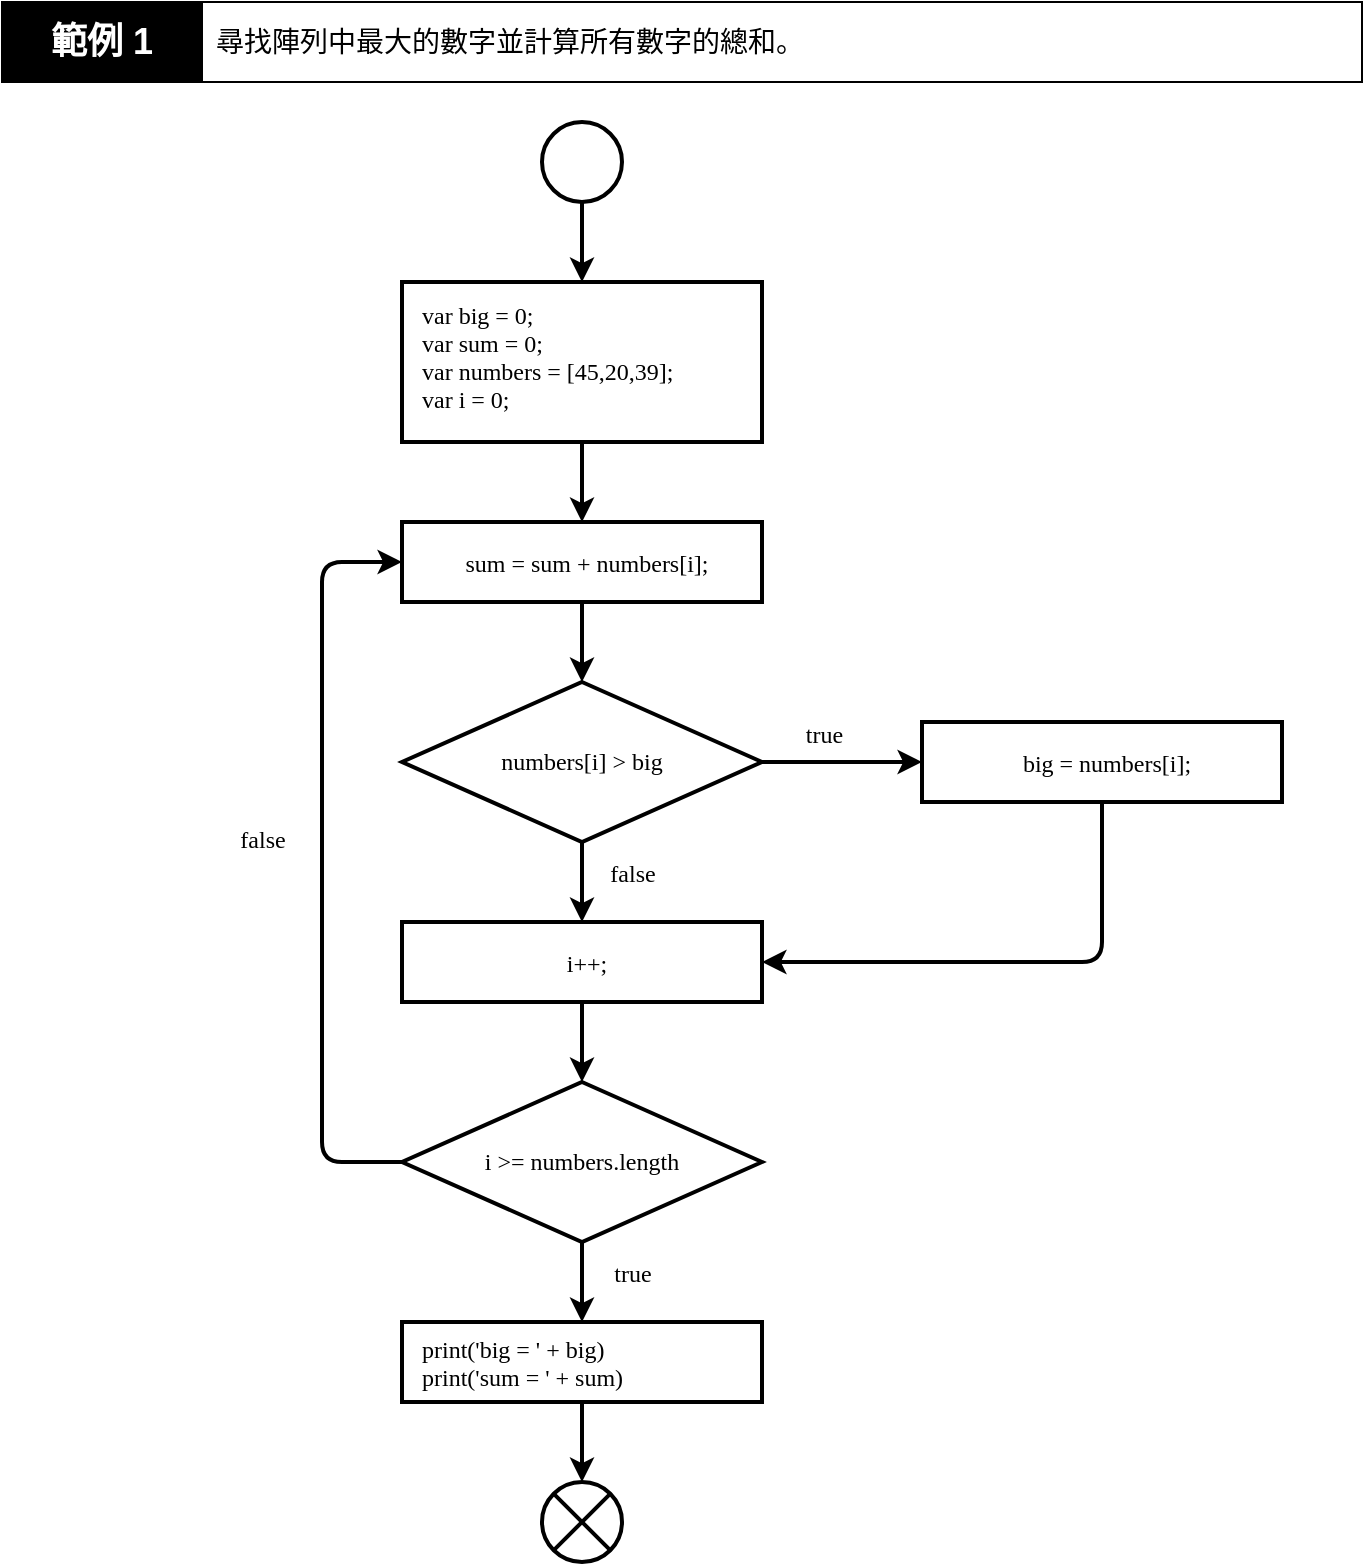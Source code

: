 <mxfile compressed="true" version="20.2.3" type="device"><diagram id="zHJoLA6md0Yeo67uzJwa" name="第1頁"><mxGraphModel dx="850" dy="559" grid="1" gridSize="5" guides="0" tooltips="1" connect="1" arrows="1" fold="1" page="1" pageScale="1" pageWidth="1169" pageHeight="827" math="0" shadow="0"><root><mxCell id="0"/><mxCell id="1" parent="0"/><mxCell id="m3pfPtTyuK7HYTcpv6uo-1" style="edgeStyle=orthogonalEdgeStyle;rounded=1;sketch=0;orthogonalLoop=1;jettySize=auto;html=1;fontFamily=Courier New;fontSize=12;strokeWidth=2;entryX=0.5;entryY=0;entryDx=0;entryDy=0;entryPerimeter=0;exitX=0.5;exitY=1;exitDx=0;exitDy=0;" parent="1" source="m3pfPtTyuK7HYTcpv6uo-2" target="m3pfPtTyuK7HYTcpv6uo-4" edge="1"><mxGeometry relative="1" as="geometry"><mxPoint x="330" y="20" as="sourcePoint"/><mxPoint x="330" y="80" as="targetPoint"/></mxGeometry></mxCell><object label="" type="ENTRY_POINT" id="m3pfPtTyuK7HYTcpv6uo-2"><mxCell style="ellipse;fontStyle=0;fontSize=12;sketch=0;rounded=1;align=left;fontFamily=Iosevka Fixed;strokeWidth=2;shadow=0;html=0;" parent="1" vertex="1"><mxGeometry x="310" y="80" width="40" height="40" as="geometry"/></mxCell></object><mxCell id="m3pfPtTyuK7HYTcpv6uo-3" style="edgeStyle=orthogonalEdgeStyle;rounded=1;sketch=0;orthogonalLoop=1;jettySize=auto;html=1;fontFamily=Courier New;fontSize=12;strokeWidth=2;entryX=0.5;entryY=0;entryDx=0;entryDy=0;exitX=0.5;exitY=1;exitDx=0;exitDy=0;" parent="1" source="m3pfPtTyuK7HYTcpv6uo-4" target="m3pfPtTyuK7HYTcpv6uo-8" edge="1"><mxGeometry relative="1" as="geometry"><mxPoint x="330" y="160" as="sourcePoint"/><mxPoint x="330" y="200" as="targetPoint"/></mxGeometry></mxCell><object label="var big = 0;&#10;var sum = 0;&#10;var numbers = [45,20,39];&#10;var i = 0;" type="PROCESS" id="m3pfPtTyuK7HYTcpv6uo-4"><mxCell style="fontSize=12;fontStyle=0;sketch=0;rounded=0;fontFamily=Iosevka Fixed;align=left;strokeWidth=2;arcSize=7;shadow=0;html=0;spacingLeft=5;verticalAlign=top;spacingTop=0;spacing=5;" parent="1" vertex="1"><mxGeometry x="240" y="160" width="180" height="80" as="geometry"/></mxCell></object><mxCell id="m3pfPtTyuK7HYTcpv6uo-7" style="edgeStyle=orthogonalEdgeStyle;rounded=1;sketch=0;orthogonalLoop=1;jettySize=auto;html=1;entryX=0.5;entryY=0;entryDx=0;entryDy=0;fontFamily=Courier New;fontSize=12;strokeWidth=2;entryPerimeter=0;exitX=0.5;exitY=1;exitDx=0;exitDy=0;" parent="1" source="m3pfPtTyuK7HYTcpv6uo-8" target="m3pfPtTyuK7HYTcpv6uo-13" edge="1"><mxGeometry relative="1" as="geometry"><mxPoint x="400" y="440" as="targetPoint"/></mxGeometry></mxCell><object label="sum = sum + numbers[i];" type="PROCESS" id="m3pfPtTyuK7HYTcpv6uo-8"><mxCell style="fontSize=12;fontStyle=0;sketch=0;rounded=0;fontFamily=Iosevka Fixed;align=center;strokeWidth=2;arcSize=7;shadow=0;html=0;spacingLeft=5;verticalAlign=middle;spacingTop=0;spacing=5;" parent="1" vertex="1"><mxGeometry x="240" y="280" width="180" height="40" as="geometry"/></mxCell></object><mxCell id="m3pfPtTyuK7HYTcpv6uo-9" value="" style="edgeStyle=orthogonalEdgeStyle;rounded=1;sketch=0;orthogonalLoop=1;jettySize=auto;fontFamily=Iosevka Fixed;fontSize=12;strokeWidth=2;entryX=0;entryY=0.5;entryDx=0;entryDy=0;exitX=1;exitY=0.5;exitDx=0;exitDy=0;exitPerimeter=0;" parent="1" source="m3pfPtTyuK7HYTcpv6uo-13" target="m3pfPtTyuK7HYTcpv6uo-15" edge="1"><mxGeometry relative="1" as="geometry"/></mxCell><mxCell id="m3pfPtTyuK7HYTcpv6uo-10" value="true" style="edgeLabel;align=center;verticalAlign=middle;resizable=0;points=[];fontSize=12;fontFamily=Iosevka Fixed;labelBackgroundColor=none;" parent="m3pfPtTyuK7HYTcpv6uo-9" vertex="1" connectable="0"><mxGeometry x="-0.102" y="-2" relative="1" as="geometry"><mxPoint x="-5" y="-17" as="offset"/></mxGeometry></mxCell><mxCell id="9tKmZWZSuBjkQiG2i-St-6" style="edgeStyle=orthogonalEdgeStyle;rounded=1;sketch=0;orthogonalLoop=1;jettySize=auto;html=0;entryX=0.5;entryY=0;entryDx=0;entryDy=0;fontFamily=Iosevka Fixed;fontSize=12;strokeWidth=2;exitX=0.5;exitY=1;exitDx=0;exitDy=0;exitPerimeter=0;" parent="1" source="m3pfPtTyuK7HYTcpv6uo-13" target="m3pfPtTyuK7HYTcpv6uo-17" edge="1"><mxGeometry relative="1" as="geometry"/></mxCell><mxCell id="9tKmZWZSuBjkQiG2i-St-7" value="false" style="edgeLabel;html=1;align=center;verticalAlign=middle;resizable=0;points=[];fontSize=12;fontFamily=Iosevka Fixed;labelBackgroundColor=none;" parent="9tKmZWZSuBjkQiG2i-St-6" vertex="1" connectable="0"><mxGeometry x="-0.237" y="-2" relative="1" as="geometry"><mxPoint x="27" as="offset"/></mxGeometry></mxCell><object label="numbers[i] &amp;gt; big" type="DECISION" id="m3pfPtTyuK7HYTcpv6uo-13"><mxCell style="strokeWidth=2;html=1;shape=mxgraph.flowchart.decision;whiteSpace=wrap;rounded=0;shadow=0;fontFamily=Iosevka Fixed;fontSize=12;" parent="1" vertex="1"><mxGeometry x="240" y="360" width="180" height="80" as="geometry"/></mxCell></object><mxCell id="m3pfPtTyuK7HYTcpv6uo-14" style="edgeStyle=orthogonalEdgeStyle;rounded=1;sketch=0;orthogonalLoop=1;jettySize=auto;html=1;entryX=1;entryY=0.5;entryDx=0;entryDy=0;fontFamily=Iosevka Fixed;fontSize=12;strokeWidth=2;exitX=0.5;exitY=1;exitDx=0;exitDy=0;" parent="1" source="m3pfPtTyuK7HYTcpv6uo-15" target="m3pfPtTyuK7HYTcpv6uo-17" edge="1"><mxGeometry relative="1" as="geometry"/></mxCell><object label="big = numbers[i];" type="PROCESS" id="m3pfPtTyuK7HYTcpv6uo-15"><mxCell style="fontSize=12;fontStyle=0;sketch=0;rounded=0;fontFamily=Iosevka Fixed;align=center;strokeWidth=2;arcSize=7;shadow=0;html=0;spacingLeft=5;verticalAlign=middle;spacingTop=0;spacing=5;" parent="1" vertex="1"><mxGeometry x="500" y="380" width="180" height="40" as="geometry"/></mxCell></object><mxCell id="m3pfPtTyuK7HYTcpv6uo-16" style="edgeStyle=orthogonalEdgeStyle;rounded=1;sketch=0;orthogonalLoop=1;jettySize=auto;html=1;entryX=0.5;entryY=0;entryDx=0;entryDy=0;entryPerimeter=0;fontFamily=Iosevka Fixed;fontSize=12;strokeWidth=2;exitX=0.5;exitY=1;exitDx=0;exitDy=0;" parent="1" source="m3pfPtTyuK7HYTcpv6uo-17" target="m3pfPtTyuK7HYTcpv6uo-21" edge="1"><mxGeometry relative="1" as="geometry"/></mxCell><object label="i++;" type="PROCESS" id="m3pfPtTyuK7HYTcpv6uo-17"><mxCell style="fontSize=12;fontStyle=0;sketch=0;rounded=0;fontFamily=Iosevka Fixed;align=center;strokeWidth=2;arcSize=7;shadow=0;html=0;spacingLeft=5;verticalAlign=middle;spacingTop=0;spacing=5;" parent="1" vertex="1"><mxGeometry x="240" y="480" width="180" height="40" as="geometry"/></mxCell></object><mxCell id="m3pfPtTyuK7HYTcpv6uo-20" style="edgeStyle=orthogonalEdgeStyle;rounded=1;sketch=0;orthogonalLoop=1;jettySize=auto;html=1;entryX=0.5;entryY=0;entryDx=0;entryDy=0;fontFamily=Iosevka Fixed;fontSize=12;strokeWidth=2;exitX=0.5;exitY=1;exitDx=0;exitDy=0;exitPerimeter=0;" parent="1" source="m3pfPtTyuK7HYTcpv6uo-21" target="m3pfPtTyuK7HYTcpv6uo-24" edge="1"><mxGeometry relative="1" as="geometry"/></mxCell><mxCell id="9tKmZWZSuBjkQiG2i-St-9" value="true" style="edgeLabel;html=1;align=center;verticalAlign=middle;resizable=0;points=[];fontSize=12;fontFamily=Iosevka Fixed;labelBackgroundColor=none;" parent="m3pfPtTyuK7HYTcpv6uo-20" vertex="1" connectable="0"><mxGeometry x="-0.481" y="-2" relative="1" as="geometry"><mxPoint x="27" y="5" as="offset"/></mxGeometry></mxCell><mxCell id="9tKmZWZSuBjkQiG2i-St-4" style="edgeStyle=orthogonalEdgeStyle;rounded=1;sketch=0;orthogonalLoop=1;jettySize=auto;html=0;entryX=0;entryY=0.5;entryDx=0;entryDy=0;fontFamily=Iosevka Fixed;fontSize=12;strokeWidth=2;" parent="1" source="m3pfPtTyuK7HYTcpv6uo-21" target="m3pfPtTyuK7HYTcpv6uo-8" edge="1"><mxGeometry relative="1" as="geometry"><Array as="points"><mxPoint x="200" y="600"/><mxPoint x="200" y="300"/></Array></mxGeometry></mxCell><mxCell id="9tKmZWZSuBjkQiG2i-St-5" value="false" style="edgeLabel;html=1;align=center;verticalAlign=middle;resizable=0;points=[];fontSize=12;fontFamily=Iosevka Fixed;labelBackgroundColor=none;" parent="9tKmZWZSuBjkQiG2i-St-4" vertex="1" connectable="0"><mxGeometry x="-0.224" y="-1" relative="1" as="geometry"><mxPoint x="-31" y="-54" as="offset"/></mxGeometry></mxCell><object label="i &amp;gt;= numbers.length" type="DECISION" id="m3pfPtTyuK7HYTcpv6uo-21"><mxCell style="strokeWidth=2;html=1;shape=mxgraph.flowchart.decision;whiteSpace=wrap;rounded=0;shadow=0;fontFamily=Iosevka Fixed;fontSize=12;" parent="1" vertex="1"><mxGeometry x="240" y="560" width="180" height="80" as="geometry"/></mxCell></object><object label="" type="EXIT_POINT" id="m3pfPtTyuK7HYTcpv6uo-22"><mxCell style="shape=sumEllipse;perimeter=ellipsePerimeter;backgroundOutline=1;fontStyle=0;fontSize=16;sketch=0;rounded=1;fontFamily=Iosevka Fixed;align=left;strokeWidth=2;shadow=0;html=0;" parent="1" vertex="1"><mxGeometry x="310" y="760" width="40" height="40" as="geometry"/></mxCell></object><mxCell id="9tKmZWZSuBjkQiG2i-St-8" style="edgeStyle=orthogonalEdgeStyle;rounded=1;sketch=0;orthogonalLoop=1;jettySize=auto;html=0;entryX=0.5;entryY=0;entryDx=0;entryDy=0;fontFamily=Iosevka Fixed;fontSize=12;strokeWidth=2;exitX=0.5;exitY=1;exitDx=0;exitDy=0;" parent="1" source="m3pfPtTyuK7HYTcpv6uo-24" target="m3pfPtTyuK7HYTcpv6uo-22" edge="1"><mxGeometry relative="1" as="geometry"/></mxCell><object label="print('big = ' + big)&#10;print('sum = ' + sum)" type="PROCESS" id="m3pfPtTyuK7HYTcpv6uo-24"><mxCell style="fontSize=12;fontStyle=0;sketch=0;rounded=0;fontFamily=Iosevka Fixed;align=left;strokeWidth=2;arcSize=7;shadow=0;html=0;spacingLeft=5;spacing=5;" parent="1" vertex="1"><mxGeometry x="240" y="680" width="180" height="40" as="geometry"/></mxCell></object><mxCell id="UbTHWvcrtNXVTwTKfJbN-1" value="尋找陣列中最大的數字並計算所有數字的總和。" style="text;html=1;strokeColor=default;fillColor=none;align=left;verticalAlign=middle;whiteSpace=wrap;rounded=0;spacingLeft=5;strokeWidth=1;fontSize=14;movable=1;resizable=1;rotatable=1;deletable=1;editable=1;connectable=1;" parent="1" vertex="1"><mxGeometry x="140" y="20" width="580" height="40" as="geometry"/></mxCell><mxCell id="UbTHWvcrtNXVTwTKfJbN-2" value="範例 1" style="rounded=0;whiteSpace=wrap;html=1;fillColor=#000000;fontColor=#FFFFFF;fontSize=18;fontStyle=1;strokeWidth=1;movable=1;resizable=1;rotatable=1;deletable=1;editable=1;connectable=1;" parent="1" vertex="1"><mxGeometry x="40" y="20" width="100" height="40" as="geometry"/></mxCell></root></mxGraphModel></diagram></mxfile>